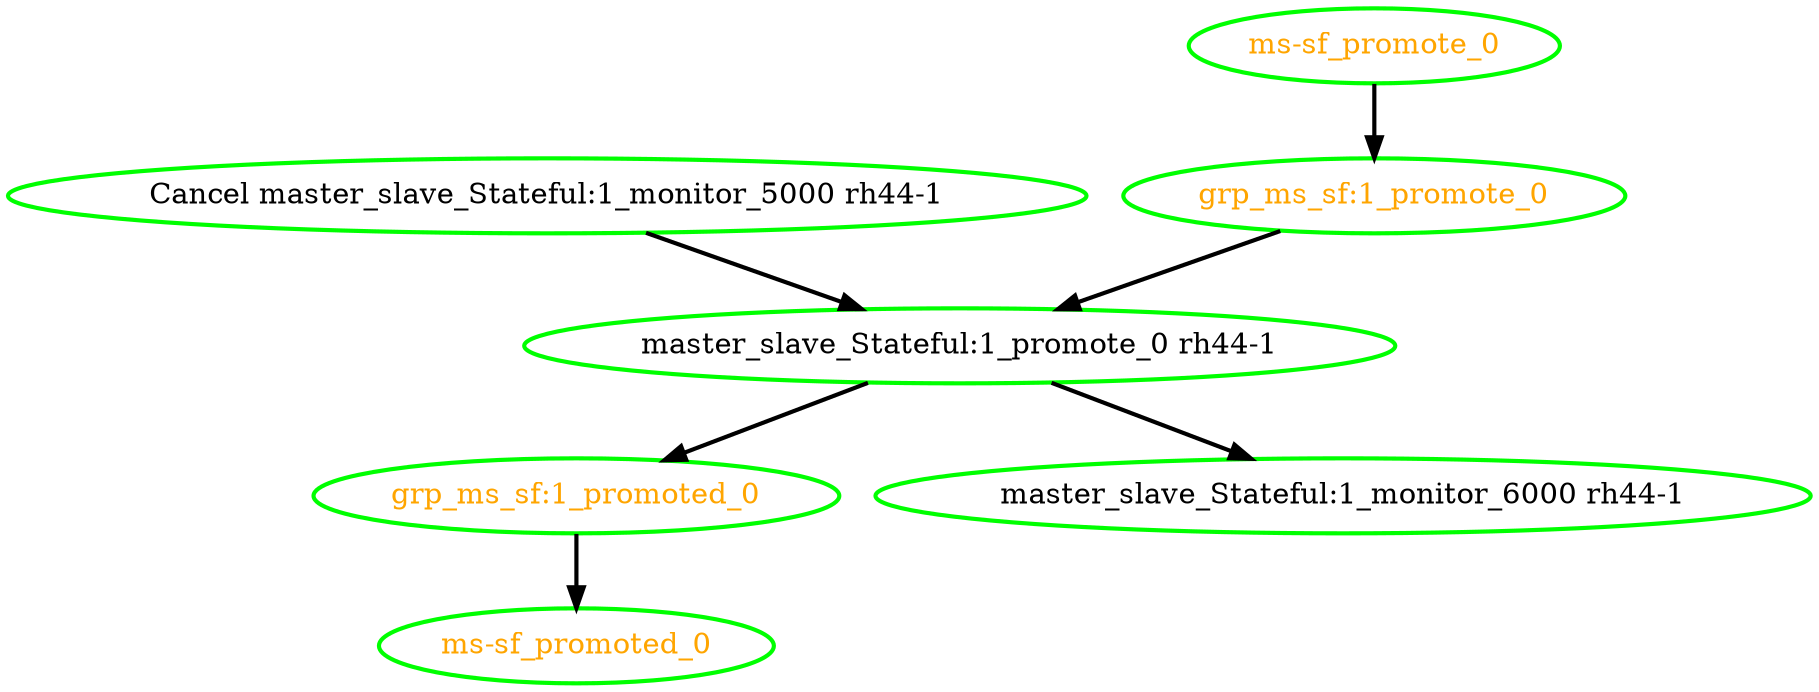 digraph "g" {
"Cancel master_slave_Stateful:1_monitor_5000 rh44-1" -> "master_slave_Stateful:1_promote_0 rh44-1" [ style = bold]
"Cancel master_slave_Stateful:1_monitor_5000 rh44-1" [ style=bold color="green" fontcolor="black" ]
"grp_ms_sf:1_promote_0" -> "master_slave_Stateful:1_promote_0 rh44-1" [ style = bold]
"grp_ms_sf:1_promote_0" [ style=bold color="green" fontcolor="orange" ]
"grp_ms_sf:1_promoted_0" -> "ms-sf_promoted_0" [ style = bold]
"grp_ms_sf:1_promoted_0" [ style=bold color="green" fontcolor="orange" ]
"master_slave_Stateful:1_monitor_6000 rh44-1" [ style=bold color="green" fontcolor="black" ]
"master_slave_Stateful:1_promote_0 rh44-1" -> "grp_ms_sf:1_promoted_0" [ style = bold]
"master_slave_Stateful:1_promote_0 rh44-1" -> "master_slave_Stateful:1_monitor_6000 rh44-1" [ style = bold]
"master_slave_Stateful:1_promote_0 rh44-1" [ style=bold color="green" fontcolor="black" ]
"ms-sf_promote_0" -> "grp_ms_sf:1_promote_0" [ style = bold]
"ms-sf_promote_0" [ style=bold color="green" fontcolor="orange" ]
"ms-sf_promoted_0" [ style=bold color="green" fontcolor="orange" ]
}
